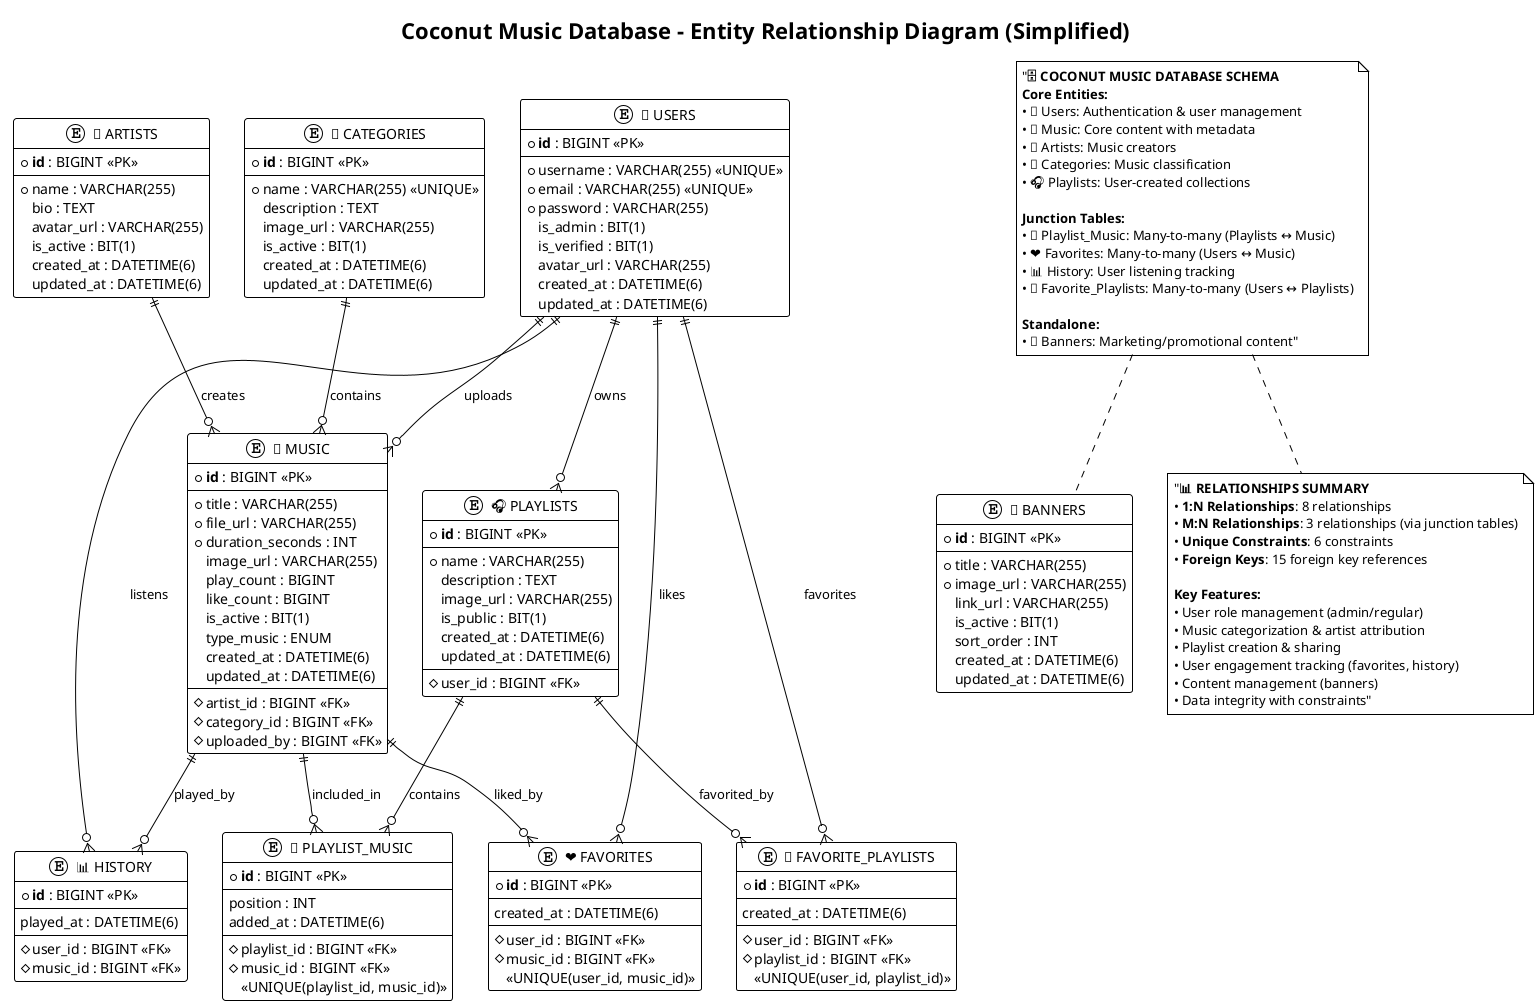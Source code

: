 @startuml Coconut_Music_ERD_Simple
!theme plain
title Coconut Music Database - Entity Relationship Diagram (Simplified)

' Color scheme
skinparam entity {
    BackgroundColor LightBlue
    BorderColor DarkBlue
}

skinparam relationship {
    LineColor DarkBlue
}

' Define entities with key attributes
entity "👤 USERS" as users {
    * **id** : BIGINT <<PK>>
    --
    * username : VARCHAR(255) <<UNIQUE>>
    * email : VARCHAR(255) <<UNIQUE>>
    * password : VARCHAR(255)
    is_admin : BIT(1)
    is_verified : BIT(1)
    avatar_url : VARCHAR(255)
    created_at : DATETIME(6)
    updated_at : DATETIME(6)
}

entity "🎤 ARTISTS" as artists {
    * **id** : BIGINT <<PK>>
    --
    * name : VARCHAR(255)
    bio : TEXT
    avatar_url : VARCHAR(255)
    is_active : BIT(1)
    created_at : DATETIME(6)
    updated_at : DATETIME(6)
}

entity "📂 CATEGORIES" as categories {
    * **id** : BIGINT <<PK>>
    --
    * name : VARCHAR(255) <<UNIQUE>>
    description : TEXT
    image_url : VARCHAR(255)
    is_active : BIT(1)
    created_at : DATETIME(6)
    updated_at : DATETIME(6)
}

entity "🎵 MUSIC" as music {
    * **id** : BIGINT <<PK>>
    --
    * title : VARCHAR(255)
    * file_url : VARCHAR(255)
    * duration_seconds : INT
    image_url : VARCHAR(255)
    play_count : BIGINT
    like_count : BIGINT
    is_active : BIT(1)
    type_music : ENUM
    created_at : DATETIME(6)
    updated_at : DATETIME(6)
    --
    # artist_id : BIGINT <<FK>>
    # category_id : BIGINT <<FK>>
    # uploaded_by : BIGINT <<FK>>
}

entity "🎧 PLAYLISTS" as playlists {
    * **id** : BIGINT <<PK>>
    --
    * name : VARCHAR(255)
    description : TEXT
    image_url : VARCHAR(255)
    is_public : BIT(1)
    created_at : DATETIME(6)
    updated_at : DATETIME(6)
    --
    # user_id : BIGINT <<FK>>
}

entity "🔗 PLAYLIST_MUSIC" as playlist_music {
    * **id** : BIGINT <<PK>>
    --
    position : INT
    added_at : DATETIME(6)
    --
    # playlist_id : BIGINT <<FK>>
    # music_id : BIGINT <<FK>>
    <<UNIQUE(playlist_id, music_id)>>
}

entity "❤️ FAVORITES" as favorites {
    * **id** : BIGINT <<PK>>
    --
    created_at : DATETIME(6)
    --
    # user_id : BIGINT <<FK>>
    # music_id : BIGINT <<FK>>
    <<UNIQUE(user_id, music_id)>>
}

entity "📊 HISTORY" as history {
    * **id** : BIGINT <<PK>>
    --
    played_at : DATETIME(6)
    --
    # user_id : BIGINT <<FK>>
    # music_id : BIGINT <<FK>>
}

entity "💖 FAVORITE_PLAYLISTS" as favorite_playlists {
    * **id** : BIGINT <<PK>>
    --
    created_at : DATETIME(6)
    --
    # user_id : BIGINT <<FK>>
    # playlist_id : BIGINT <<FK>>
    <<UNIQUE(user_id, playlist_id)>>
}

entity "🎪 BANNERS" as banners {
    * **id** : BIGINT <<PK>>
    --
    * title : VARCHAR(255)
    * image_url : VARCHAR(255)
    link_url : VARCHAR(255)
    is_active : BIT(1)
    sort_order : INT
    created_at : DATETIME(6)
    updated_at : DATETIME(6)
}

' Relationships
users ||--o{ playlists : "owns"
users ||--o{ music : "uploads"
users ||--o{ history : "listens"
users ||--o{ favorites : "likes"
users ||--o{ favorite_playlists : "favorites"

artists ||--o{ music : "creates"
categories ||--o{ music : "contains"

playlists ||--o{ playlist_music : "contains"
music ||--o{ playlist_music : "included_in"

music ||--o{ favorites : "liked_by"
music ||--o{ history : "played_by"

playlists ||--o{ favorite_playlists : "favorited_by"

' Legend
note top : "**🗄️ COCONUT MUSIC DATABASE SCHEMA**\n\
**Core Entities:**\n\
• 👤 Users: Authentication & user management\n\
• 🎵 Music: Core content with metadata\n\
• 🎤 Artists: Music creators\n\
• 📂 Categories: Music classification\n\
• 🎧 Playlists: User-created collections\n\
\n\
**Junction Tables:**\n\
• 🔗 Playlist_Music: Many-to-many (Playlists ↔ Music)\n\
• ❤️ Favorites: Many-to-many (Users ↔ Music)\n\
• 📊 History: User listening tracking\n\
• 💖 Favorite_Playlists: Many-to-many (Users ↔ Playlists)\n\
\n\
**Standalone:**\n\
• 🎪 Banners: Marketing/promotional content"

note bottom : "**📊 RELATIONSHIPS SUMMARY**\n\
• **1:N Relationships**: 8 relationships\n\
• **M:N Relationships**: 3 relationships (via junction tables)\n\
• **Unique Constraints**: 6 constraints\n\
• **Foreign Keys**: 15 foreign key references\n\
\n\
**Key Features:**\n\
• User role management (admin/regular)\n\
• Music categorization & artist attribution\n\
• Playlist creation & sharing\n\
• User engagement tracking (favorites, history)\n\
• Content management (banners)\n\
• Data integrity with constraints"

@enduml
